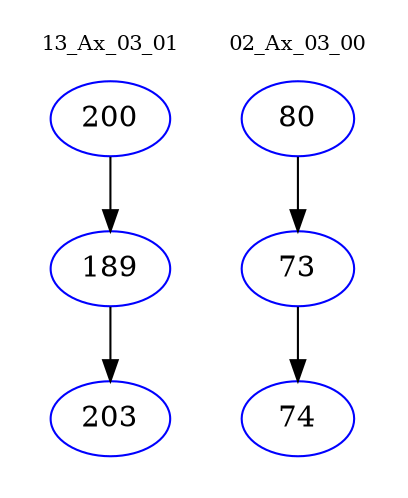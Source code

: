 digraph{
subgraph cluster_0 {
color = white
label = "13_Ax_03_01";
fontsize=10;
T0_200 [label="200", color="blue"]
T0_200 -> T0_189 [color="black"]
T0_189 [label="189", color="blue"]
T0_189 -> T0_203 [color="black"]
T0_203 [label="203", color="blue"]
}
subgraph cluster_1 {
color = white
label = "02_Ax_03_00";
fontsize=10;
T1_80 [label="80", color="blue"]
T1_80 -> T1_73 [color="black"]
T1_73 [label="73", color="blue"]
T1_73 -> T1_74 [color="black"]
T1_74 [label="74", color="blue"]
}
}
